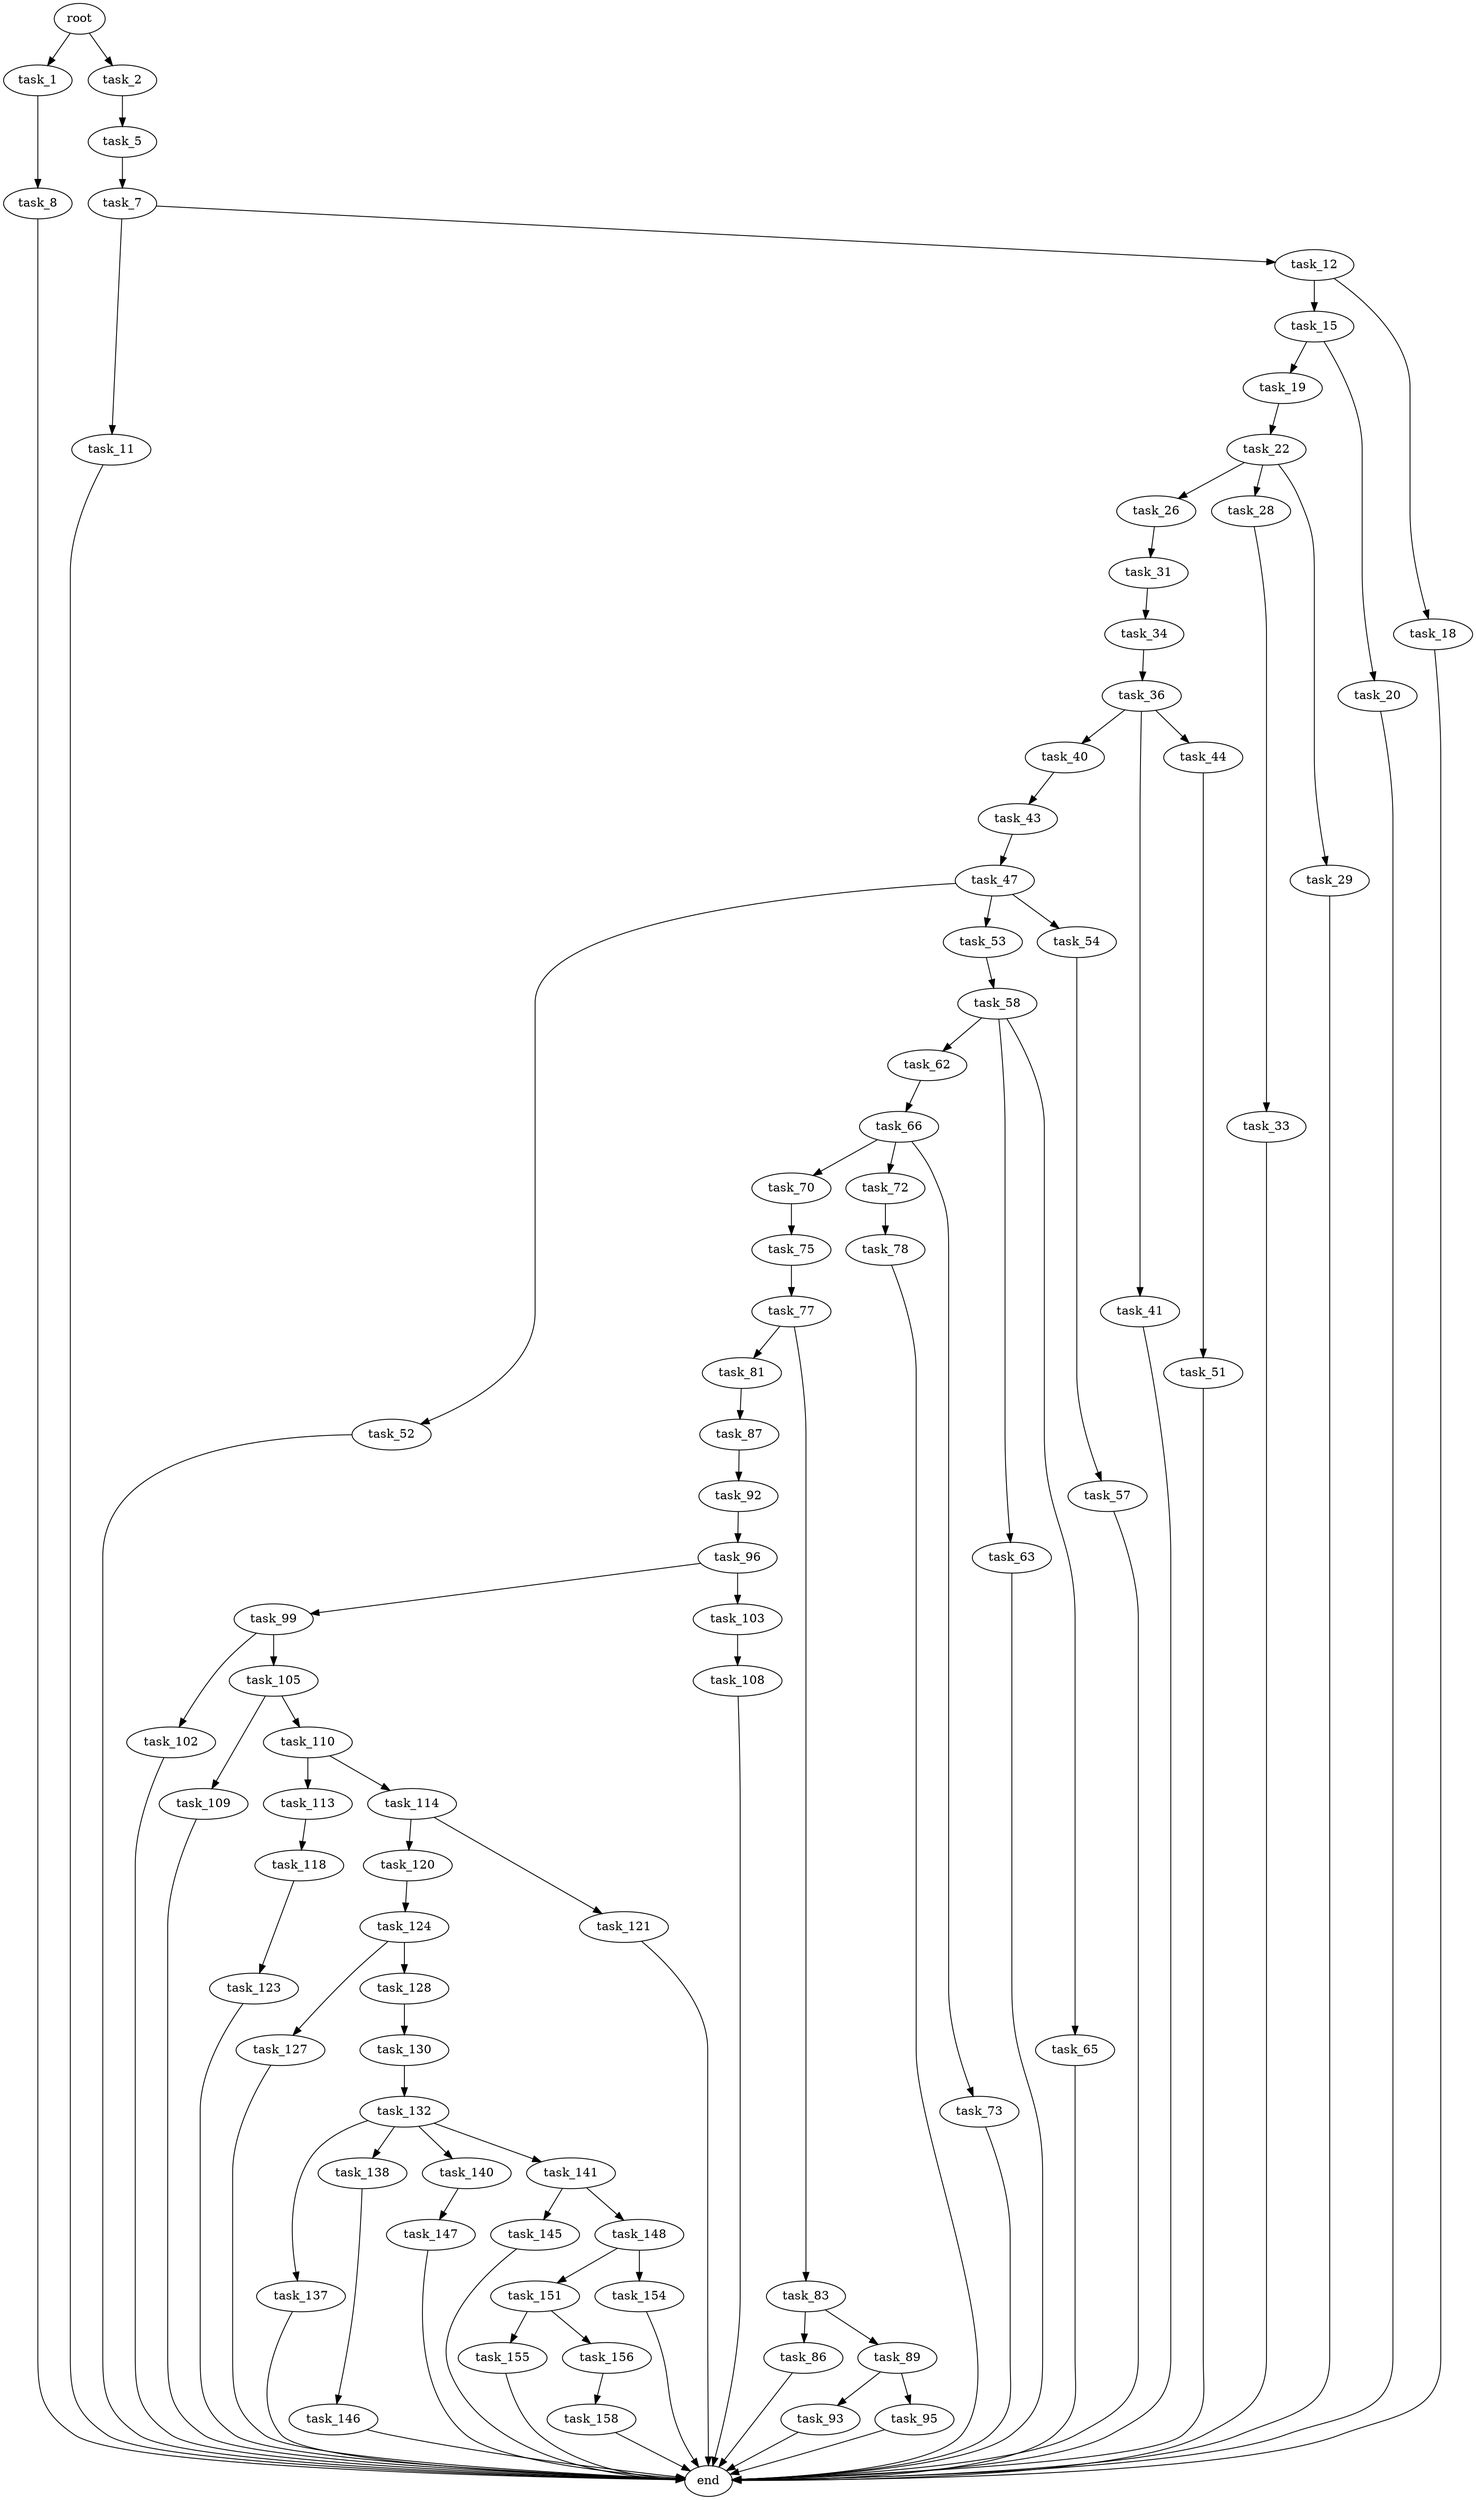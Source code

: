 digraph G {
  root [size="0.000000"];
  task_1 [size="3345534279.000000"];
  task_2 [size="19619782107.000000"];
  task_5 [size="8589934592.000000"];
  task_7 [size="549755813888.000000"];
  task_8 [size="15200194175.000000"];
  task_11 [size="1162167989.000000"];
  task_12 [size="28991029248.000000"];
  task_15 [size="12919329846.000000"];
  task_18 [size="12257688115.000000"];
  task_19 [size="549755813888.000000"];
  task_20 [size="4267753064.000000"];
  task_22 [size="2124239078.000000"];
  task_26 [size="42599661006.000000"];
  task_28 [size="138273973365.000000"];
  task_29 [size="774535765930.000000"];
  task_31 [size="33214981570.000000"];
  task_33 [size="13556108676.000000"];
  task_34 [size="8589934592.000000"];
  task_36 [size="549755813888.000000"];
  task_40 [size="1582632196.000000"];
  task_41 [size="413051267826.000000"];
  task_43 [size="8049438315.000000"];
  task_44 [size="1887180620.000000"];
  task_47 [size="28991029248.000000"];
  task_51 [size="134217728000.000000"];
  task_52 [size="5858556352.000000"];
  task_53 [size="142622059810.000000"];
  task_54 [size="211159072811.000000"];
  task_57 [size="4508160707.000000"];
  task_58 [size="307757487400.000000"];
  task_62 [size="666066890394.000000"];
  task_63 [size="368293445632.000000"];
  task_65 [size="337920518.000000"];
  task_66 [size="1122135337125.000000"];
  task_70 [size="32140697356.000000"];
  task_72 [size="1328459777163.000000"];
  task_73 [size="1143410094381.000000"];
  task_75 [size="17736666552.000000"];
  task_77 [size="511886734.000000"];
  task_78 [size="39464071852.000000"];
  task_81 [size="28991029248.000000"];
  task_83 [size="1073741824000.000000"];
  task_86 [size="15903212295.000000"];
  task_87 [size="937182962452.000000"];
  task_89 [size="68719476736.000000"];
  task_92 [size="17555499056.000000"];
  task_93 [size="68719476736.000000"];
  task_95 [size="68719476736.000000"];
  task_96 [size="23434283401.000000"];
  task_99 [size="134217728000.000000"];
  task_102 [size="1411363733.000000"];
  task_103 [size="167057882383.000000"];
  task_105 [size="1073741824000.000000"];
  task_108 [size="68719476736.000000"];
  task_109 [size="8589934592.000000"];
  task_110 [size="41414545395.000000"];
  task_113 [size="971561045538.000000"];
  task_114 [size="782757789696.000000"];
  task_118 [size="82270000405.000000"];
  task_120 [size="509940031673.000000"];
  task_121 [size="231928233984.000000"];
  task_123 [size="68719476736.000000"];
  task_124 [size="316026368952.000000"];
  task_127 [size="7822952362.000000"];
  task_128 [size="13656441213.000000"];
  task_130 [size="53833637829.000000"];
  task_132 [size="782757789696.000000"];
  task_137 [size="95558778501.000000"];
  task_138 [size="549755813888.000000"];
  task_140 [size="8589934592.000000"];
  task_141 [size="528524424765.000000"];
  task_145 [size="4406104182.000000"];
  task_146 [size="3036896678.000000"];
  task_147 [size="300011422578.000000"];
  task_148 [size="368806317513.000000"];
  task_151 [size="28991029248.000000"];
  task_154 [size="6439908203.000000"];
  task_155 [size="8589934592.000000"];
  task_156 [size="133606211576.000000"];
  task_158 [size="179160408651.000000"];
  end [size="0.000000"];

  root -> task_1 [size="1.000000"];
  root -> task_2 [size="1.000000"];
  task_1 -> task_8 [size="134217728.000000"];
  task_2 -> task_5 [size="33554432.000000"];
  task_5 -> task_7 [size="33554432.000000"];
  task_7 -> task_11 [size="536870912.000000"];
  task_7 -> task_12 [size="536870912.000000"];
  task_8 -> end [size="1.000000"];
  task_11 -> end [size="1.000000"];
  task_12 -> task_15 [size="75497472.000000"];
  task_12 -> task_18 [size="75497472.000000"];
  task_15 -> task_19 [size="209715200.000000"];
  task_15 -> task_20 [size="209715200.000000"];
  task_18 -> end [size="1.000000"];
  task_19 -> task_22 [size="536870912.000000"];
  task_20 -> end [size="1.000000"];
  task_22 -> task_26 [size="75497472.000000"];
  task_22 -> task_28 [size="75497472.000000"];
  task_22 -> task_29 [size="75497472.000000"];
  task_26 -> task_31 [size="679477248.000000"];
  task_28 -> task_33 [size="134217728.000000"];
  task_29 -> end [size="1.000000"];
  task_31 -> task_34 [size="134217728.000000"];
  task_33 -> end [size="1.000000"];
  task_34 -> task_36 [size="33554432.000000"];
  task_36 -> task_40 [size="536870912.000000"];
  task_36 -> task_41 [size="536870912.000000"];
  task_36 -> task_44 [size="536870912.000000"];
  task_40 -> task_43 [size="33554432.000000"];
  task_41 -> end [size="1.000000"];
  task_43 -> task_47 [size="209715200.000000"];
  task_44 -> task_51 [size="134217728.000000"];
  task_47 -> task_52 [size="75497472.000000"];
  task_47 -> task_53 [size="75497472.000000"];
  task_47 -> task_54 [size="75497472.000000"];
  task_51 -> end [size="1.000000"];
  task_52 -> end [size="1.000000"];
  task_53 -> task_58 [size="411041792.000000"];
  task_54 -> task_57 [size="209715200.000000"];
  task_57 -> end [size="1.000000"];
  task_58 -> task_62 [size="411041792.000000"];
  task_58 -> task_63 [size="411041792.000000"];
  task_58 -> task_65 [size="411041792.000000"];
  task_62 -> task_66 [size="411041792.000000"];
  task_63 -> end [size="1.000000"];
  task_65 -> end [size="1.000000"];
  task_66 -> task_70 [size="838860800.000000"];
  task_66 -> task_72 [size="838860800.000000"];
  task_66 -> task_73 [size="838860800.000000"];
  task_70 -> task_75 [size="536870912.000000"];
  task_72 -> task_78 [size="838860800.000000"];
  task_73 -> end [size="1.000000"];
  task_75 -> task_77 [size="536870912.000000"];
  task_77 -> task_81 [size="33554432.000000"];
  task_77 -> task_83 [size="33554432.000000"];
  task_78 -> end [size="1.000000"];
  task_81 -> task_87 [size="75497472.000000"];
  task_83 -> task_86 [size="838860800.000000"];
  task_83 -> task_89 [size="838860800.000000"];
  task_86 -> end [size="1.000000"];
  task_87 -> task_92 [size="679477248.000000"];
  task_89 -> task_93 [size="134217728.000000"];
  task_89 -> task_95 [size="134217728.000000"];
  task_92 -> task_96 [size="301989888.000000"];
  task_93 -> end [size="1.000000"];
  task_95 -> end [size="1.000000"];
  task_96 -> task_99 [size="411041792.000000"];
  task_96 -> task_103 [size="411041792.000000"];
  task_99 -> task_102 [size="209715200.000000"];
  task_99 -> task_105 [size="209715200.000000"];
  task_102 -> end [size="1.000000"];
  task_103 -> task_108 [size="209715200.000000"];
  task_105 -> task_109 [size="838860800.000000"];
  task_105 -> task_110 [size="838860800.000000"];
  task_108 -> end [size="1.000000"];
  task_109 -> end [size="1.000000"];
  task_110 -> task_113 [size="679477248.000000"];
  task_110 -> task_114 [size="679477248.000000"];
  task_113 -> task_118 [size="679477248.000000"];
  task_114 -> task_120 [size="679477248.000000"];
  task_114 -> task_121 [size="679477248.000000"];
  task_118 -> task_123 [size="75497472.000000"];
  task_120 -> task_124 [size="411041792.000000"];
  task_121 -> end [size="1.000000"];
  task_123 -> end [size="1.000000"];
  task_124 -> task_127 [size="301989888.000000"];
  task_124 -> task_128 [size="301989888.000000"];
  task_127 -> end [size="1.000000"];
  task_128 -> task_130 [size="301989888.000000"];
  task_130 -> task_132 [size="134217728.000000"];
  task_132 -> task_137 [size="679477248.000000"];
  task_132 -> task_138 [size="679477248.000000"];
  task_132 -> task_140 [size="679477248.000000"];
  task_132 -> task_141 [size="679477248.000000"];
  task_137 -> end [size="1.000000"];
  task_138 -> task_146 [size="536870912.000000"];
  task_140 -> task_147 [size="33554432.000000"];
  task_141 -> task_145 [size="411041792.000000"];
  task_141 -> task_148 [size="411041792.000000"];
  task_145 -> end [size="1.000000"];
  task_146 -> end [size="1.000000"];
  task_147 -> end [size="1.000000"];
  task_148 -> task_151 [size="679477248.000000"];
  task_148 -> task_154 [size="679477248.000000"];
  task_151 -> task_155 [size="75497472.000000"];
  task_151 -> task_156 [size="75497472.000000"];
  task_154 -> end [size="1.000000"];
  task_155 -> end [size="1.000000"];
  task_156 -> task_158 [size="411041792.000000"];
  task_158 -> end [size="1.000000"];
}
